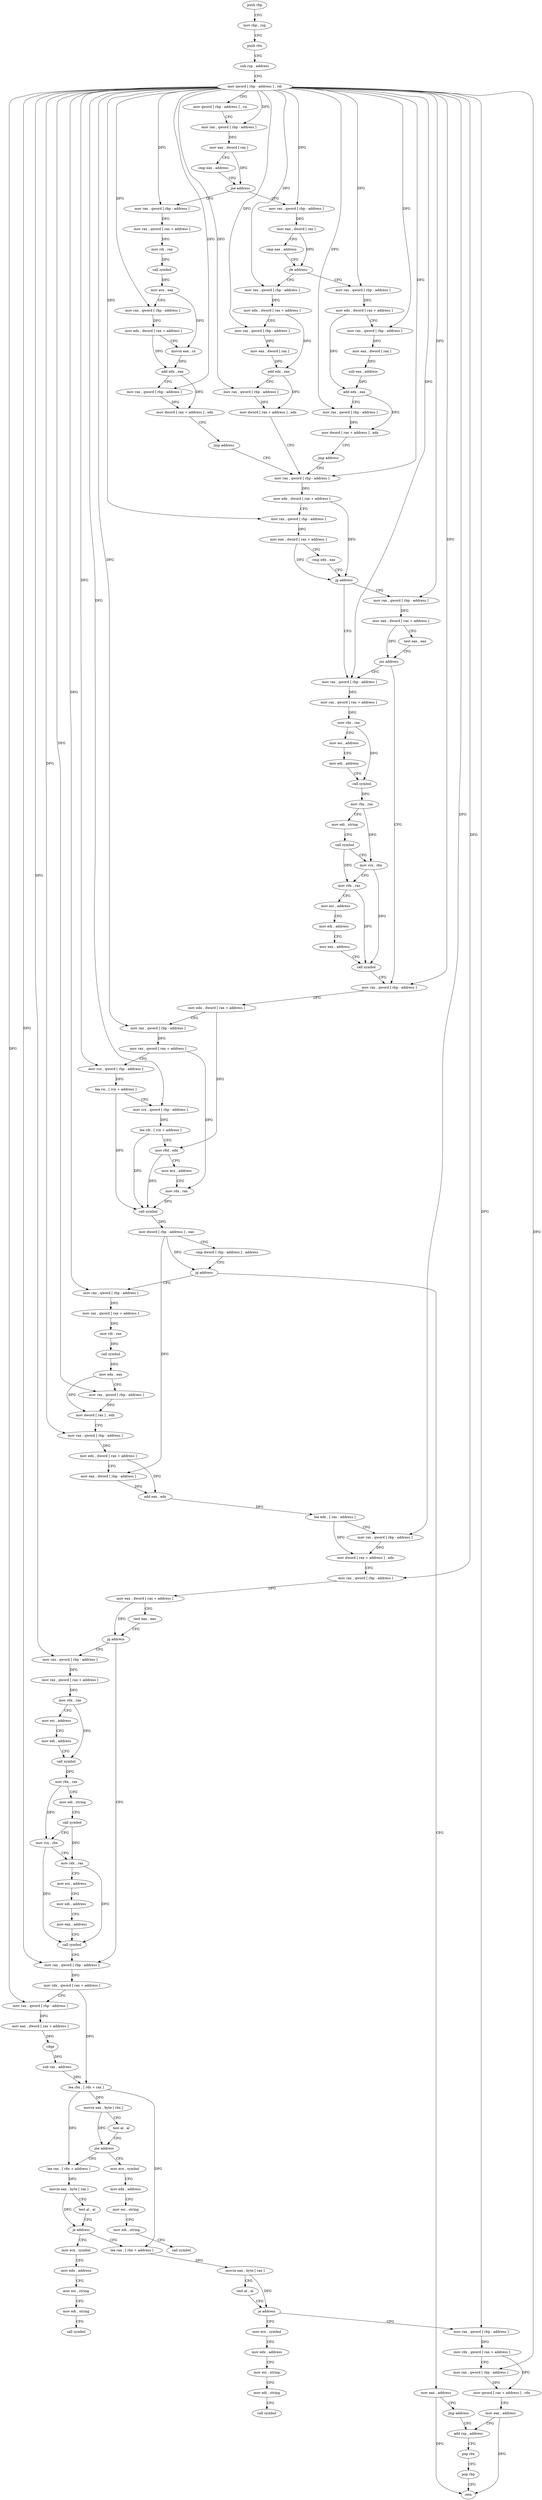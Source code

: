 digraph "func" {
"4206779" [label = "push rbp" ]
"4206780" [label = "mov rbp , rsp" ]
"4206783" [label = "push rbx" ]
"4206784" [label = "sub rsp , address" ]
"4206788" [label = "mov qword [ rbp - address ] , rdi" ]
"4206792" [label = "mov qword [ rbp - address ] , rsi" ]
"4206796" [label = "mov rax , qword [ rbp - address ]" ]
"4206800" [label = "mov eax , dword [ rax ]" ]
"4206802" [label = "cmp eax , address" ]
"4206807" [label = "jne address" ]
"4206848" [label = "mov rax , qword [ rbp - address ]" ]
"4206809" [label = "mov rax , qword [ rbp - address ]" ]
"4206852" [label = "mov eax , dword [ rax ]" ]
"4206854" [label = "cmp eax , address" ]
"4206857" [label = "jle address" ]
"4206888" [label = "mov rax , qword [ rbp - address ]" ]
"4206859" [label = "mov rax , qword [ rbp - address ]" ]
"4206813" [label = "mov rax , qword [ rax + address ]" ]
"4206817" [label = "mov rdi , rax" ]
"4206820" [label = "call symbol" ]
"4206825" [label = "mov ecx , eax" ]
"4206827" [label = "mov rax , qword [ rbp - address ]" ]
"4206831" [label = "mov edx , dword [ rax + address ]" ]
"4206834" [label = "movsx eax , cx" ]
"4206837" [label = "add edx , eax" ]
"4206839" [label = "mov rax , qword [ rbp - address ]" ]
"4206843" [label = "mov dword [ rax + address ] , edx" ]
"4206846" [label = "jmp address" ]
"4206910" [label = "mov rax , qword [ rbp - address ]" ]
"4206892" [label = "mov edx , dword [ rax + address ]" ]
"4206895" [label = "mov rax , qword [ rbp - address ]" ]
"4206899" [label = "mov eax , dword [ rax ]" ]
"4206901" [label = "add edx , eax" ]
"4206903" [label = "mov rax , qword [ rbp - address ]" ]
"4206907" [label = "mov dword [ rax + address ] , edx" ]
"4206863" [label = "mov edx , dword [ rax + address ]" ]
"4206866" [label = "mov rax , qword [ rbp - address ]" ]
"4206870" [label = "mov eax , dword [ rax ]" ]
"4206872" [label = "sub eax , address" ]
"4206877" [label = "add edx , eax" ]
"4206879" [label = "mov rax , qword [ rbp - address ]" ]
"4206883" [label = "mov dword [ rax + address ] , edx" ]
"4206886" [label = "jmp address" ]
"4206914" [label = "mov edx , dword [ rax + address ]" ]
"4206917" [label = "mov rax , qword [ rbp - address ]" ]
"4206921" [label = "mov eax , dword [ rax + address ]" ]
"4206924" [label = "cmp edx , eax" ]
"4206926" [label = "jg address" ]
"4206939" [label = "mov rax , qword [ rbp - address ]" ]
"4206928" [label = "mov rax , qword [ rbp - address ]" ]
"4206943" [label = "mov rax , qword [ rax + address ]" ]
"4206947" [label = "mov rdx , rax" ]
"4206950" [label = "mov esi , address" ]
"4206955" [label = "mov edi , address" ]
"4206960" [label = "call symbol" ]
"4206965" [label = "mov rbx , rax" ]
"4206968" [label = "mov edi , string" ]
"4206973" [label = "call symbol" ]
"4206978" [label = "mov rcx , rbx" ]
"4206981" [label = "mov rdx , rax" ]
"4206984" [label = "mov esi , address" ]
"4206989" [label = "mov edi , address" ]
"4206994" [label = "mov eax , address" ]
"4206999" [label = "call symbol" ]
"4207004" [label = "mov rax , qword [ rbp - address ]" ]
"4206932" [label = "mov eax , dword [ rax + address ]" ]
"4206935" [label = "test eax , eax" ]
"4206937" [label = "jns address" ]
"4207070" [label = "mov rax , qword [ rbp - address ]" ]
"4207074" [label = "mov rax , qword [ rax + address ]" ]
"4207078" [label = "mov rdi , rax" ]
"4207081" [label = "call symbol" ]
"4207086" [label = "mov edx , eax" ]
"4207088" [label = "mov rax , qword [ rbp - address ]" ]
"4207092" [label = "mov dword [ rax ] , edx" ]
"4207094" [label = "mov rax , qword [ rbp - address ]" ]
"4207098" [label = "mov edx , dword [ rax + address ]" ]
"4207101" [label = "mov eax , dword [ rbp - address ]" ]
"4207104" [label = "add eax , edx" ]
"4207106" [label = "lea edx , [ rax - address ]" ]
"4207109" [label = "mov rax , qword [ rbp - address ]" ]
"4207113" [label = "mov dword [ rax + address ] , edx" ]
"4207116" [label = "mov rax , qword [ rbp - address ]" ]
"4207120" [label = "mov eax , dword [ rax + address ]" ]
"4207123" [label = "test eax , eax" ]
"4207125" [label = "jg address" ]
"4207192" [label = "mov rax , qword [ rbp - address ]" ]
"4207127" [label = "mov rax , qword [ rbp - address ]" ]
"4207060" [label = "mov eax , address" ]
"4207065" [label = "jmp address" ]
"4207342" [label = "add rsp , address" ]
"4207008" [label = "mov edx , dword [ rax + address ]" ]
"4207011" [label = "mov rax , qword [ rbp - address ]" ]
"4207015" [label = "mov rax , qword [ rax + address ]" ]
"4207019" [label = "mov rcx , qword [ rbp - address ]" ]
"4207023" [label = "lea rsi , [ rcx + address ]" ]
"4207027" [label = "mov rcx , qword [ rbp - address ]" ]
"4207031" [label = "lea rdi , [ rcx + address ]" ]
"4207035" [label = "mov r8d , edx" ]
"4207038" [label = "mov ecx , address" ]
"4207043" [label = "mov rdx , rax" ]
"4207046" [label = "call symbol" ]
"4207051" [label = "mov dword [ rbp - address ] , eax" ]
"4207054" [label = "cmp dword [ rbp - address ] , address" ]
"4207058" [label = "jg address" ]
"4207196" [label = "mov rdx , qword [ rax + address ]" ]
"4207200" [label = "mov rax , qword [ rbp - address ]" ]
"4207204" [label = "mov eax , dword [ rax + address ]" ]
"4207207" [label = "cdqe" ]
"4207209" [label = "sub rax , address" ]
"4207213" [label = "lea rbx , [ rdx + rax ]" ]
"4207217" [label = "movzx eax , byte [ rbx ]" ]
"4207220" [label = "test al , al" ]
"4207222" [label = "jne address" ]
"4207249" [label = "lea rax , [ rbx + address ]" ]
"4207224" [label = "mov ecx , symbol" ]
"4207131" [label = "mov rax , qword [ rax + address ]" ]
"4207135" [label = "mov rdx , rax" ]
"4207138" [label = "mov esi , address" ]
"4207143" [label = "mov edi , address" ]
"4207148" [label = "call symbol" ]
"4207153" [label = "mov rbx , rax" ]
"4207156" [label = "mov edi , string" ]
"4207161" [label = "call symbol" ]
"4207166" [label = "mov rcx , rbx" ]
"4207169" [label = "mov rdx , rax" ]
"4207172" [label = "mov esi , address" ]
"4207177" [label = "mov edi , address" ]
"4207182" [label = "mov eax , address" ]
"4207187" [label = "call symbol" ]
"4207346" [label = "pop rbx" ]
"4207347" [label = "pop rbp" ]
"4207348" [label = "retn" ]
"4207253" [label = "movzx eax , byte [ rax ]" ]
"4207256" [label = "test al , al" ]
"4207258" [label = "je address" ]
"4207285" [label = "lea rax , [ rbx + address ]" ]
"4207260" [label = "mov ecx , symbol" ]
"4207229" [label = "mov edx , address" ]
"4207234" [label = "mov esi , string" ]
"4207239" [label = "mov edi , string" ]
"4207244" [label = "call symbol" ]
"4207289" [label = "movzx eax , byte [ rax ]" ]
"4207292" [label = "test al , al" ]
"4207294" [label = "je address" ]
"4207321" [label = "mov rax , qword [ rbp - address ]" ]
"4207296" [label = "mov ecx , symbol" ]
"4207265" [label = "mov edx , address" ]
"4207270" [label = "mov esi , string" ]
"4207275" [label = "mov edi , string" ]
"4207280" [label = "call symbol" ]
"4207325" [label = "mov rdx , qword [ rax + address ]" ]
"4207329" [label = "mov rax , qword [ rbp - address ]" ]
"4207333" [label = "mov qword [ rax + address ] , rdx" ]
"4207337" [label = "mov eax , address" ]
"4207301" [label = "mov edx , address" ]
"4207306" [label = "mov esi , string" ]
"4207311" [label = "mov edi , string" ]
"4207316" [label = "call symbol" ]
"4206779" -> "4206780" [ label = "CFG" ]
"4206780" -> "4206783" [ label = "CFG" ]
"4206783" -> "4206784" [ label = "CFG" ]
"4206784" -> "4206788" [ label = "CFG" ]
"4206788" -> "4206792" [ label = "CFG" ]
"4206788" -> "4206796" [ label = "DFG" ]
"4206788" -> "4206848" [ label = "DFG" ]
"4206788" -> "4206809" [ label = "DFG" ]
"4206788" -> "4206827" [ label = "DFG" ]
"4206788" -> "4206839" [ label = "DFG" ]
"4206788" -> "4206888" [ label = "DFG" ]
"4206788" -> "4206895" [ label = "DFG" ]
"4206788" -> "4206903" [ label = "DFG" ]
"4206788" -> "4206859" [ label = "DFG" ]
"4206788" -> "4206866" [ label = "DFG" ]
"4206788" -> "4206879" [ label = "DFG" ]
"4206788" -> "4206910" [ label = "DFG" ]
"4206788" -> "4206917" [ label = "DFG" ]
"4206788" -> "4206939" [ label = "DFG" ]
"4206788" -> "4206928" [ label = "DFG" ]
"4206788" -> "4207004" [ label = "DFG" ]
"4206788" -> "4207011" [ label = "DFG" ]
"4206788" -> "4207019" [ label = "DFG" ]
"4206788" -> "4207027" [ label = "DFG" ]
"4206788" -> "4207070" [ label = "DFG" ]
"4206788" -> "4207088" [ label = "DFG" ]
"4206788" -> "4207094" [ label = "DFG" ]
"4206788" -> "4207109" [ label = "DFG" ]
"4206788" -> "4207116" [ label = "DFG" ]
"4206788" -> "4207192" [ label = "DFG" ]
"4206788" -> "4207200" [ label = "DFG" ]
"4206788" -> "4207127" [ label = "DFG" ]
"4206788" -> "4207321" [ label = "DFG" ]
"4206788" -> "4207329" [ label = "DFG" ]
"4206792" -> "4206796" [ label = "CFG" ]
"4206796" -> "4206800" [ label = "DFG" ]
"4206800" -> "4206802" [ label = "CFG" ]
"4206800" -> "4206807" [ label = "DFG" ]
"4206802" -> "4206807" [ label = "CFG" ]
"4206807" -> "4206848" [ label = "CFG" ]
"4206807" -> "4206809" [ label = "CFG" ]
"4206848" -> "4206852" [ label = "DFG" ]
"4206809" -> "4206813" [ label = "DFG" ]
"4206852" -> "4206854" [ label = "CFG" ]
"4206852" -> "4206857" [ label = "DFG" ]
"4206854" -> "4206857" [ label = "CFG" ]
"4206857" -> "4206888" [ label = "CFG" ]
"4206857" -> "4206859" [ label = "CFG" ]
"4206888" -> "4206892" [ label = "DFG" ]
"4206859" -> "4206863" [ label = "DFG" ]
"4206813" -> "4206817" [ label = "DFG" ]
"4206817" -> "4206820" [ label = "DFG" ]
"4206820" -> "4206825" [ label = "DFG" ]
"4206825" -> "4206827" [ label = "CFG" ]
"4206825" -> "4206834" [ label = "DFG" ]
"4206827" -> "4206831" [ label = "DFG" ]
"4206831" -> "4206834" [ label = "CFG" ]
"4206831" -> "4206837" [ label = "DFG" ]
"4206834" -> "4206837" [ label = "DFG" ]
"4206837" -> "4206839" [ label = "CFG" ]
"4206837" -> "4206843" [ label = "DFG" ]
"4206839" -> "4206843" [ label = "DFG" ]
"4206843" -> "4206846" [ label = "CFG" ]
"4206846" -> "4206910" [ label = "CFG" ]
"4206910" -> "4206914" [ label = "DFG" ]
"4206892" -> "4206895" [ label = "CFG" ]
"4206892" -> "4206901" [ label = "DFG" ]
"4206895" -> "4206899" [ label = "DFG" ]
"4206899" -> "4206901" [ label = "DFG" ]
"4206901" -> "4206903" [ label = "CFG" ]
"4206901" -> "4206907" [ label = "DFG" ]
"4206903" -> "4206907" [ label = "DFG" ]
"4206907" -> "4206910" [ label = "CFG" ]
"4206863" -> "4206866" [ label = "CFG" ]
"4206863" -> "4206877" [ label = "DFG" ]
"4206866" -> "4206870" [ label = "DFG" ]
"4206870" -> "4206872" [ label = "DFG" ]
"4206872" -> "4206877" [ label = "DFG" ]
"4206877" -> "4206879" [ label = "CFG" ]
"4206877" -> "4206883" [ label = "DFG" ]
"4206879" -> "4206883" [ label = "DFG" ]
"4206883" -> "4206886" [ label = "CFG" ]
"4206886" -> "4206910" [ label = "CFG" ]
"4206914" -> "4206917" [ label = "CFG" ]
"4206914" -> "4206926" [ label = "DFG" ]
"4206917" -> "4206921" [ label = "DFG" ]
"4206921" -> "4206924" [ label = "CFG" ]
"4206921" -> "4206926" [ label = "DFG" ]
"4206924" -> "4206926" [ label = "CFG" ]
"4206926" -> "4206939" [ label = "CFG" ]
"4206926" -> "4206928" [ label = "CFG" ]
"4206939" -> "4206943" [ label = "DFG" ]
"4206928" -> "4206932" [ label = "DFG" ]
"4206943" -> "4206947" [ label = "DFG" ]
"4206947" -> "4206950" [ label = "CFG" ]
"4206947" -> "4206960" [ label = "DFG" ]
"4206950" -> "4206955" [ label = "CFG" ]
"4206955" -> "4206960" [ label = "CFG" ]
"4206960" -> "4206965" [ label = "DFG" ]
"4206965" -> "4206968" [ label = "CFG" ]
"4206965" -> "4206978" [ label = "DFG" ]
"4206968" -> "4206973" [ label = "CFG" ]
"4206973" -> "4206978" [ label = "CFG" ]
"4206973" -> "4206981" [ label = "DFG" ]
"4206978" -> "4206981" [ label = "CFG" ]
"4206978" -> "4206999" [ label = "DFG" ]
"4206981" -> "4206984" [ label = "CFG" ]
"4206981" -> "4206999" [ label = "DFG" ]
"4206984" -> "4206989" [ label = "CFG" ]
"4206989" -> "4206994" [ label = "CFG" ]
"4206994" -> "4206999" [ label = "CFG" ]
"4206999" -> "4207004" [ label = "CFG" ]
"4207004" -> "4207008" [ label = "DFG" ]
"4206932" -> "4206935" [ label = "CFG" ]
"4206932" -> "4206937" [ label = "DFG" ]
"4206935" -> "4206937" [ label = "CFG" ]
"4206937" -> "4207004" [ label = "CFG" ]
"4206937" -> "4206939" [ label = "CFG" ]
"4207070" -> "4207074" [ label = "DFG" ]
"4207074" -> "4207078" [ label = "DFG" ]
"4207078" -> "4207081" [ label = "DFG" ]
"4207081" -> "4207086" [ label = "DFG" ]
"4207086" -> "4207088" [ label = "CFG" ]
"4207086" -> "4207092" [ label = "DFG" ]
"4207088" -> "4207092" [ label = "DFG" ]
"4207092" -> "4207094" [ label = "CFG" ]
"4207094" -> "4207098" [ label = "DFG" ]
"4207098" -> "4207101" [ label = "CFG" ]
"4207098" -> "4207104" [ label = "DFG" ]
"4207101" -> "4207104" [ label = "DFG" ]
"4207104" -> "4207106" [ label = "DFG" ]
"4207106" -> "4207109" [ label = "CFG" ]
"4207106" -> "4207113" [ label = "DFG" ]
"4207109" -> "4207113" [ label = "DFG" ]
"4207113" -> "4207116" [ label = "CFG" ]
"4207116" -> "4207120" [ label = "DFG" ]
"4207120" -> "4207123" [ label = "CFG" ]
"4207120" -> "4207125" [ label = "DFG" ]
"4207123" -> "4207125" [ label = "CFG" ]
"4207125" -> "4207192" [ label = "CFG" ]
"4207125" -> "4207127" [ label = "CFG" ]
"4207192" -> "4207196" [ label = "DFG" ]
"4207127" -> "4207131" [ label = "DFG" ]
"4207060" -> "4207065" [ label = "CFG" ]
"4207060" -> "4207348" [ label = "DFG" ]
"4207065" -> "4207342" [ label = "CFG" ]
"4207342" -> "4207346" [ label = "CFG" ]
"4207008" -> "4207011" [ label = "CFG" ]
"4207008" -> "4207035" [ label = "DFG" ]
"4207011" -> "4207015" [ label = "DFG" ]
"4207015" -> "4207019" [ label = "CFG" ]
"4207015" -> "4207043" [ label = "DFG" ]
"4207019" -> "4207023" [ label = "DFG" ]
"4207023" -> "4207027" [ label = "CFG" ]
"4207023" -> "4207046" [ label = "DFG" ]
"4207027" -> "4207031" [ label = "DFG" ]
"4207031" -> "4207035" [ label = "CFG" ]
"4207031" -> "4207046" [ label = "DFG" ]
"4207035" -> "4207038" [ label = "CFG" ]
"4207035" -> "4207046" [ label = "DFG" ]
"4207038" -> "4207043" [ label = "CFG" ]
"4207043" -> "4207046" [ label = "DFG" ]
"4207046" -> "4207051" [ label = "DFG" ]
"4207051" -> "4207054" [ label = "CFG" ]
"4207051" -> "4207058" [ label = "DFG" ]
"4207051" -> "4207101" [ label = "DFG" ]
"4207054" -> "4207058" [ label = "CFG" ]
"4207058" -> "4207070" [ label = "CFG" ]
"4207058" -> "4207060" [ label = "CFG" ]
"4207196" -> "4207200" [ label = "CFG" ]
"4207196" -> "4207213" [ label = "DFG" ]
"4207200" -> "4207204" [ label = "DFG" ]
"4207204" -> "4207207" [ label = "DFG" ]
"4207207" -> "4207209" [ label = "DFG" ]
"4207209" -> "4207213" [ label = "DFG" ]
"4207213" -> "4207217" [ label = "DFG" ]
"4207213" -> "4207249" [ label = "DFG" ]
"4207213" -> "4207285" [ label = "DFG" ]
"4207217" -> "4207220" [ label = "CFG" ]
"4207217" -> "4207222" [ label = "DFG" ]
"4207220" -> "4207222" [ label = "CFG" ]
"4207222" -> "4207249" [ label = "CFG" ]
"4207222" -> "4207224" [ label = "CFG" ]
"4207249" -> "4207253" [ label = "DFG" ]
"4207224" -> "4207229" [ label = "CFG" ]
"4207131" -> "4207135" [ label = "DFG" ]
"4207135" -> "4207138" [ label = "CFG" ]
"4207135" -> "4207148" [ label = "DFG" ]
"4207138" -> "4207143" [ label = "CFG" ]
"4207143" -> "4207148" [ label = "CFG" ]
"4207148" -> "4207153" [ label = "DFG" ]
"4207153" -> "4207156" [ label = "CFG" ]
"4207153" -> "4207166" [ label = "DFG" ]
"4207156" -> "4207161" [ label = "CFG" ]
"4207161" -> "4207166" [ label = "CFG" ]
"4207161" -> "4207169" [ label = "DFG" ]
"4207166" -> "4207169" [ label = "CFG" ]
"4207166" -> "4207187" [ label = "DFG" ]
"4207169" -> "4207172" [ label = "CFG" ]
"4207169" -> "4207187" [ label = "DFG" ]
"4207172" -> "4207177" [ label = "CFG" ]
"4207177" -> "4207182" [ label = "CFG" ]
"4207182" -> "4207187" [ label = "CFG" ]
"4207187" -> "4207192" [ label = "CFG" ]
"4207346" -> "4207347" [ label = "CFG" ]
"4207347" -> "4207348" [ label = "CFG" ]
"4207253" -> "4207256" [ label = "CFG" ]
"4207253" -> "4207258" [ label = "DFG" ]
"4207256" -> "4207258" [ label = "CFG" ]
"4207258" -> "4207285" [ label = "CFG" ]
"4207258" -> "4207260" [ label = "CFG" ]
"4207285" -> "4207289" [ label = "DFG" ]
"4207260" -> "4207265" [ label = "CFG" ]
"4207229" -> "4207234" [ label = "CFG" ]
"4207234" -> "4207239" [ label = "CFG" ]
"4207239" -> "4207244" [ label = "CFG" ]
"4207289" -> "4207292" [ label = "CFG" ]
"4207289" -> "4207294" [ label = "DFG" ]
"4207292" -> "4207294" [ label = "CFG" ]
"4207294" -> "4207321" [ label = "CFG" ]
"4207294" -> "4207296" [ label = "CFG" ]
"4207321" -> "4207325" [ label = "DFG" ]
"4207296" -> "4207301" [ label = "CFG" ]
"4207265" -> "4207270" [ label = "CFG" ]
"4207270" -> "4207275" [ label = "CFG" ]
"4207275" -> "4207280" [ label = "CFG" ]
"4207325" -> "4207329" [ label = "CFG" ]
"4207325" -> "4207333" [ label = "DFG" ]
"4207329" -> "4207333" [ label = "DFG" ]
"4207333" -> "4207337" [ label = "CFG" ]
"4207337" -> "4207342" [ label = "CFG" ]
"4207337" -> "4207348" [ label = "DFG" ]
"4207301" -> "4207306" [ label = "CFG" ]
"4207306" -> "4207311" [ label = "CFG" ]
"4207311" -> "4207316" [ label = "CFG" ]
}
